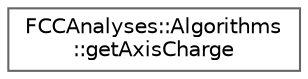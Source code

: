 digraph "Graphical Class Hierarchy"
{
 // LATEX_PDF_SIZE
  bgcolor="transparent";
  edge [fontname=Helvetica,fontsize=10,labelfontname=Helvetica,labelfontsize=10];
  node [fontname=Helvetica,fontsize=10,shape=box,height=0.2,width=0.4];
  rankdir="LR";
  Node0 [id="Node000000",label="FCCAnalyses::Algorithms\l::getAxisCharge",height=0.2,width=0.4,color="grey40", fillcolor="white", style="filled",URL="$structFCCAnalyses_1_1Algorithms_1_1getAxisCharge.html",tooltip="Get the weighted charge in a given hemisphere (defined by it's angle wrt to axis)...."];
}
